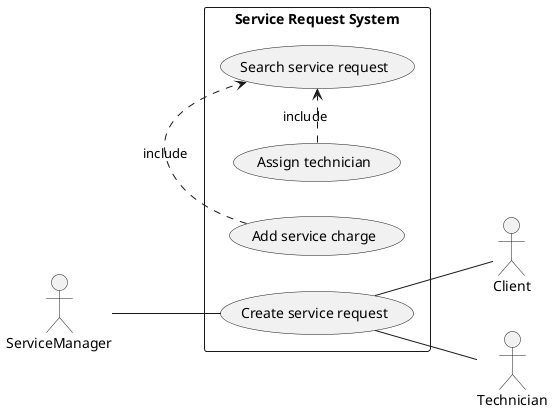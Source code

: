 @startuml
left to right direction
skinparam packageStyle rectangle
actor ServiceManager
actor Client
actor Technician
rectangle  "Service Request System"{
 ServiceManager -- (Create service request)
 (Create service request) -- Client
 (Create service request) -- Technician
 (Assign technician) .> (Search service request) : include
 (Add service charge) .> (Search service request) : include

}
@enduml